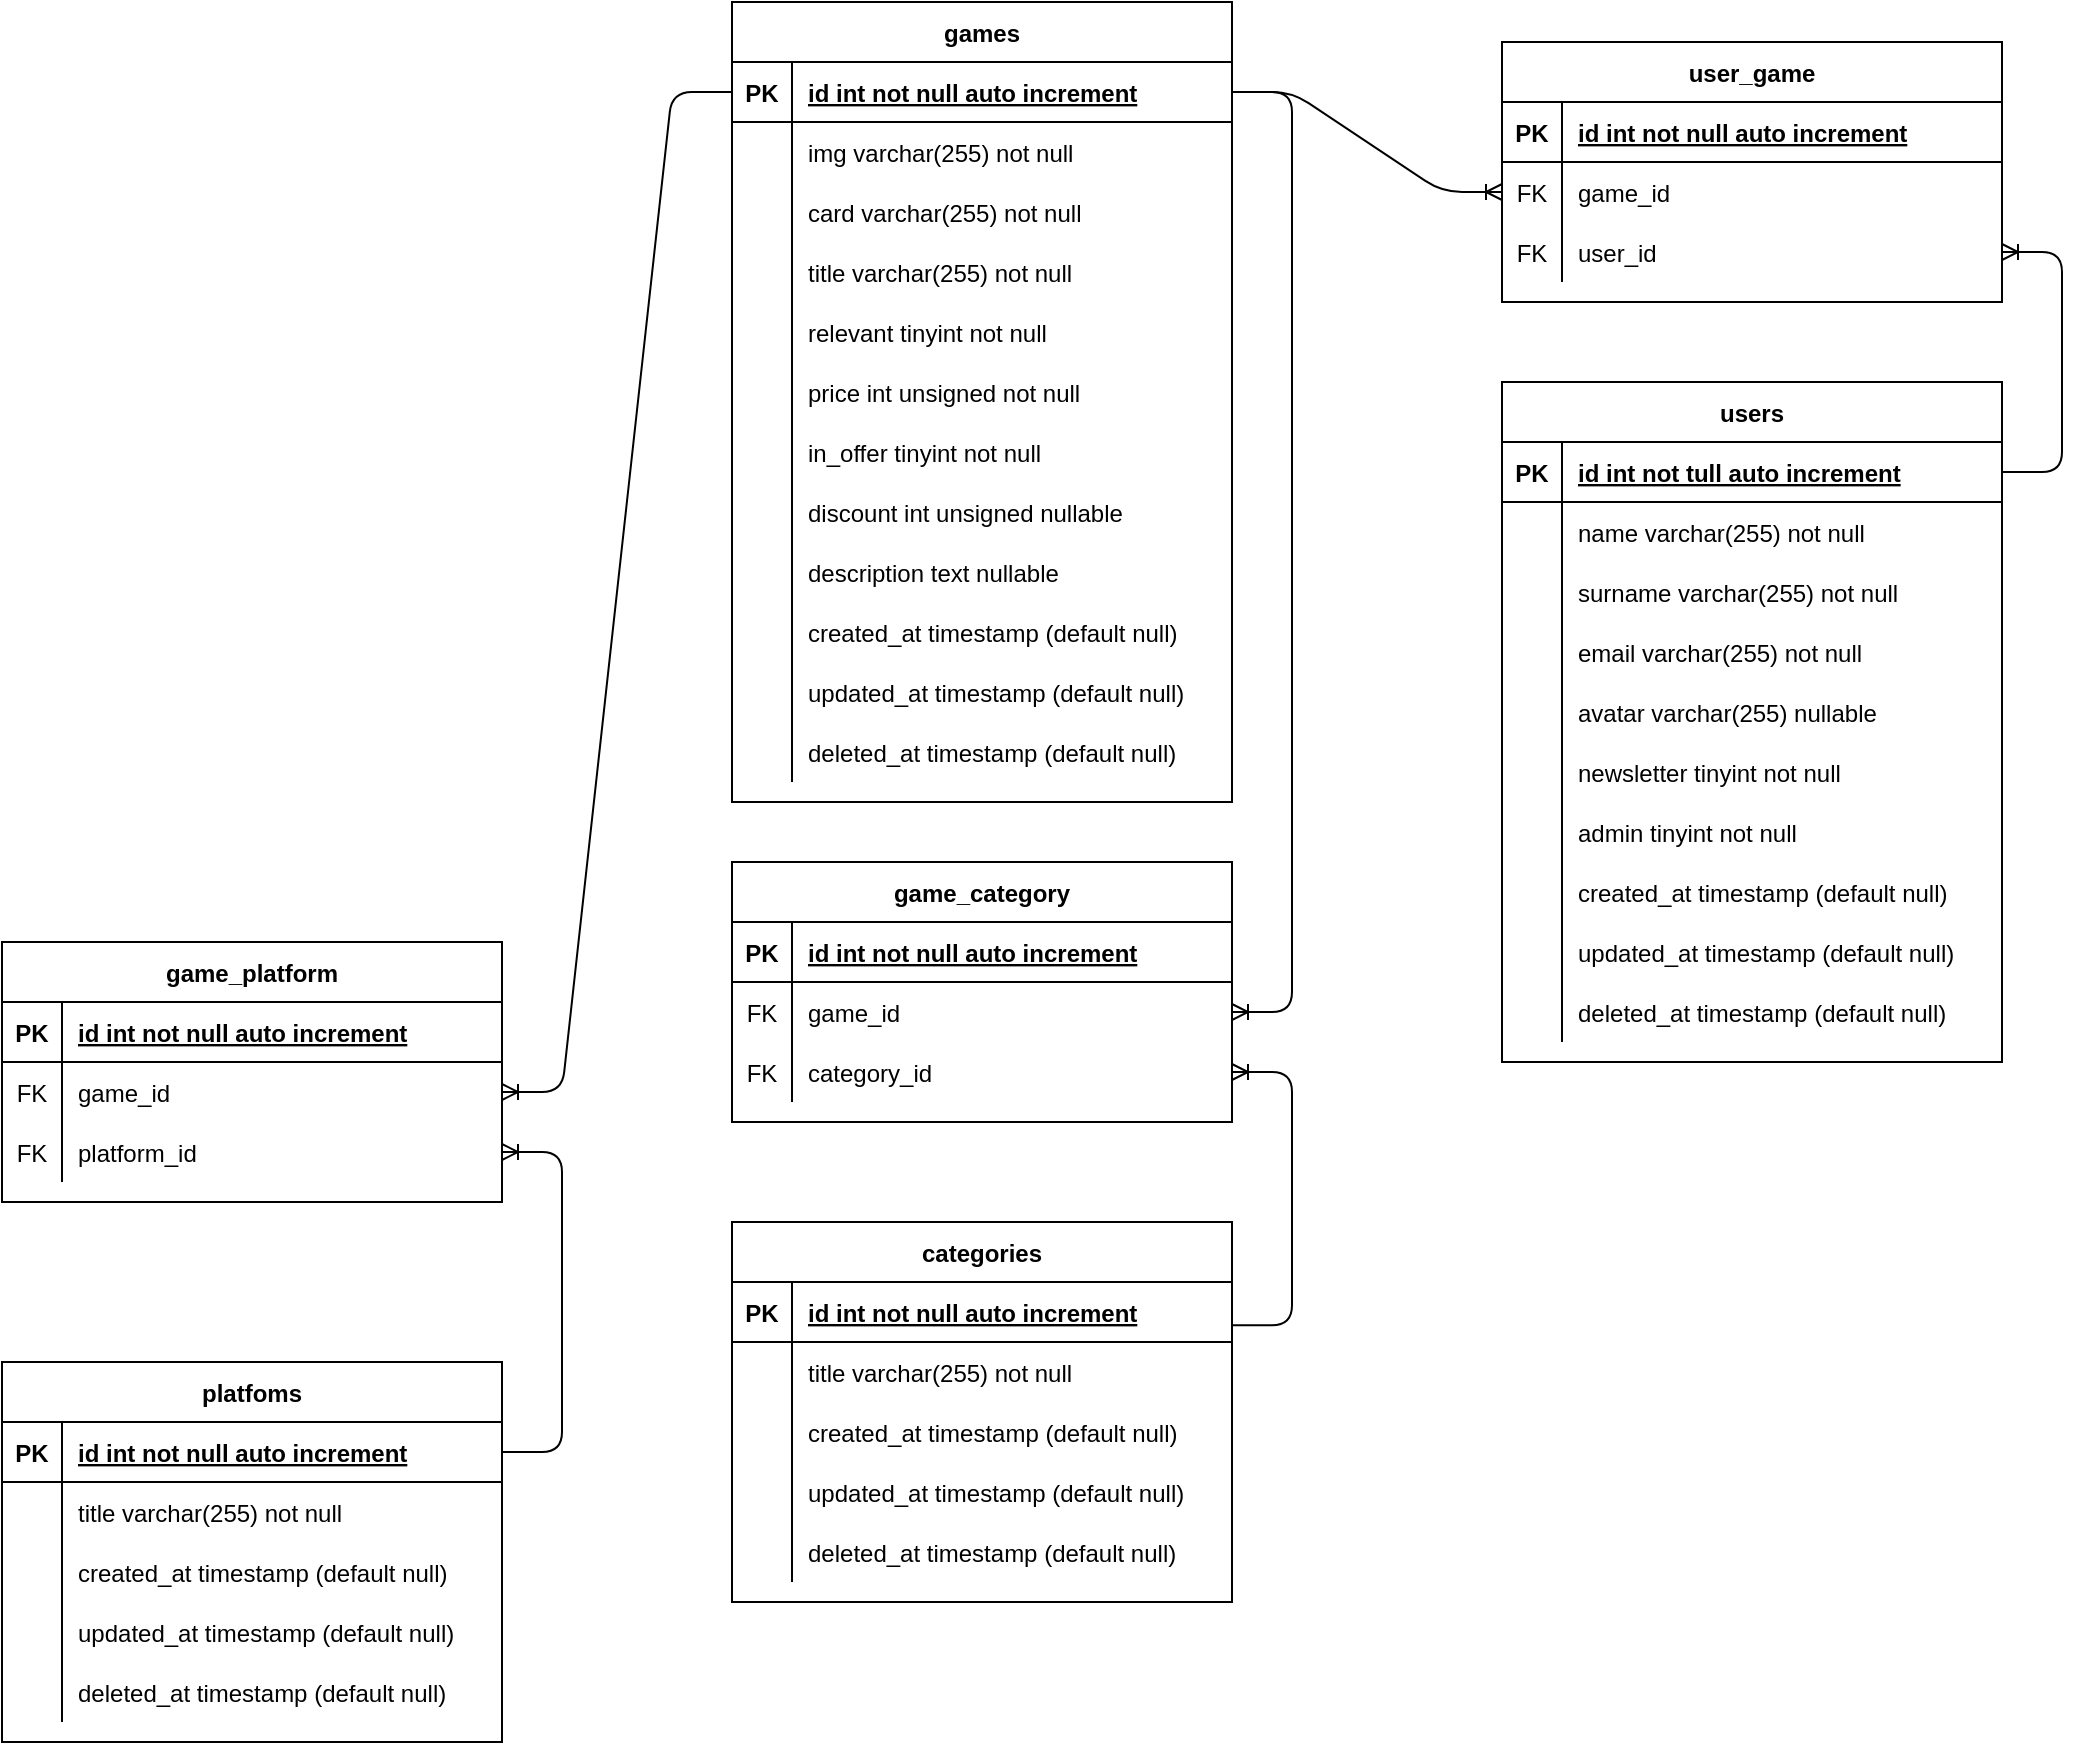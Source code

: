 <mxfile version="14.8.0" type="device"><diagram id="R2lEEEUBdFMjLlhIrx00" name="Page-1"><mxGraphModel dx="1505" dy="670" grid="1" gridSize="10" guides="1" tooltips="1" connect="1" arrows="1" fold="1" page="1" pageScale="1" pageWidth="850" pageHeight="1100" math="0" shadow="0" extFonts="Permanent Marker^https://fonts.googleapis.com/css?family=Permanent+Marker"><root><mxCell id="0"/><mxCell id="1" parent="0"/><mxCell id="C-vyLk0tnHw3VtMMgP7b-13" value="categories" style="shape=table;startSize=30;container=1;collapsible=1;childLayout=tableLayout;fixedRows=1;rowLines=0;fontStyle=1;align=center;resizeLast=1;" parent="1" vertex="1"><mxGeometry x="425" y="630" width="250" height="190" as="geometry"/></mxCell><mxCell id="C-vyLk0tnHw3VtMMgP7b-14" value="" style="shape=partialRectangle;collapsible=0;dropTarget=0;pointerEvents=0;fillColor=none;points=[[0,0.5],[1,0.5]];portConstraint=eastwest;top=0;left=0;right=0;bottom=1;" parent="C-vyLk0tnHw3VtMMgP7b-13" vertex="1"><mxGeometry y="30" width="250" height="30" as="geometry"/></mxCell><mxCell id="C-vyLk0tnHw3VtMMgP7b-15" value="PK" style="shape=partialRectangle;overflow=hidden;connectable=0;fillColor=none;top=0;left=0;bottom=0;right=0;fontStyle=1;" parent="C-vyLk0tnHw3VtMMgP7b-14" vertex="1"><mxGeometry width="30" height="30" as="geometry"/></mxCell><mxCell id="C-vyLk0tnHw3VtMMgP7b-16" value="id int not null auto increment" style="shape=partialRectangle;overflow=hidden;connectable=0;fillColor=none;top=0;left=0;bottom=0;right=0;align=left;spacingLeft=6;fontStyle=5;" parent="C-vyLk0tnHw3VtMMgP7b-14" vertex="1"><mxGeometry x="30" width="220" height="30" as="geometry"/></mxCell><mxCell id="C-vyLk0tnHw3VtMMgP7b-17" value="" style="shape=partialRectangle;collapsible=0;dropTarget=0;pointerEvents=0;fillColor=none;points=[[0,0.5],[1,0.5]];portConstraint=eastwest;top=0;left=0;right=0;bottom=0;" parent="C-vyLk0tnHw3VtMMgP7b-13" vertex="1"><mxGeometry y="60" width="250" height="30" as="geometry"/></mxCell><mxCell id="C-vyLk0tnHw3VtMMgP7b-18" value="" style="shape=partialRectangle;overflow=hidden;connectable=0;fillColor=none;top=0;left=0;bottom=0;right=0;" parent="C-vyLk0tnHw3VtMMgP7b-17" vertex="1"><mxGeometry width="30" height="30" as="geometry"/></mxCell><mxCell id="C-vyLk0tnHw3VtMMgP7b-19" value="title varchar(255) not null" style="shape=partialRectangle;overflow=hidden;connectable=0;fillColor=none;top=0;left=0;bottom=0;right=0;align=left;spacingLeft=6;" parent="C-vyLk0tnHw3VtMMgP7b-17" vertex="1"><mxGeometry x="30" width="220" height="30" as="geometry"/></mxCell><mxCell id="DOrkdkIdD7_rXKgFwpQY-126" value="" style="shape=partialRectangle;collapsible=0;dropTarget=0;pointerEvents=0;fillColor=none;points=[[0,0.5],[1,0.5]];portConstraint=eastwest;top=0;left=0;right=0;bottom=0;" vertex="1" parent="C-vyLk0tnHw3VtMMgP7b-13"><mxGeometry y="90" width="250" height="30" as="geometry"/></mxCell><mxCell id="DOrkdkIdD7_rXKgFwpQY-127" value="" style="shape=partialRectangle;overflow=hidden;connectable=0;fillColor=none;top=0;left=0;bottom=0;right=0;" vertex="1" parent="DOrkdkIdD7_rXKgFwpQY-126"><mxGeometry width="30" height="30" as="geometry"/></mxCell><mxCell id="DOrkdkIdD7_rXKgFwpQY-128" value="" style="shape=partialRectangle;overflow=hidden;connectable=0;fillColor=none;top=0;left=0;bottom=0;right=0;align=left;spacingLeft=6;" vertex="1" parent="DOrkdkIdD7_rXKgFwpQY-126"><mxGeometry x="30" width="220" height="30" as="geometry"/></mxCell><mxCell id="DOrkdkIdD7_rXKgFwpQY-129" value="" style="shape=partialRectangle;collapsible=0;dropTarget=0;pointerEvents=0;fillColor=none;points=[[0,0.5],[1,0.5]];portConstraint=eastwest;top=0;left=0;right=0;bottom=0;" vertex="1" parent="C-vyLk0tnHw3VtMMgP7b-13"><mxGeometry y="120" width="250" height="30" as="geometry"/></mxCell><mxCell id="DOrkdkIdD7_rXKgFwpQY-130" value="" style="shape=partialRectangle;overflow=hidden;connectable=0;fillColor=none;top=0;left=0;bottom=0;right=0;" vertex="1" parent="DOrkdkIdD7_rXKgFwpQY-129"><mxGeometry width="30" height="30" as="geometry"/></mxCell><mxCell id="DOrkdkIdD7_rXKgFwpQY-131" value="" style="shape=partialRectangle;overflow=hidden;connectable=0;fillColor=none;top=0;left=0;bottom=0;right=0;align=left;spacingLeft=6;" vertex="1" parent="DOrkdkIdD7_rXKgFwpQY-129"><mxGeometry x="30" width="220" height="30" as="geometry"/></mxCell><mxCell id="DOrkdkIdD7_rXKgFwpQY-132" value="" style="shape=partialRectangle;collapsible=0;dropTarget=0;pointerEvents=0;fillColor=none;points=[[0,0.5],[1,0.5]];portConstraint=eastwest;top=0;left=0;right=0;bottom=0;" vertex="1" parent="C-vyLk0tnHw3VtMMgP7b-13"><mxGeometry y="150" width="250" height="30" as="geometry"/></mxCell><mxCell id="DOrkdkIdD7_rXKgFwpQY-133" value="" style="shape=partialRectangle;overflow=hidden;connectable=0;fillColor=none;top=0;left=0;bottom=0;right=0;" vertex="1" parent="DOrkdkIdD7_rXKgFwpQY-132"><mxGeometry width="30" height="30" as="geometry"/></mxCell><mxCell id="DOrkdkIdD7_rXKgFwpQY-134" value="" style="shape=partialRectangle;overflow=hidden;connectable=0;fillColor=none;top=0;left=0;bottom=0;right=0;align=left;spacingLeft=6;" vertex="1" parent="DOrkdkIdD7_rXKgFwpQY-132"><mxGeometry x="30" width="220" height="30" as="geometry"/></mxCell><mxCell id="C-vyLk0tnHw3VtMMgP7b-23" value="users" style="shape=table;startSize=30;container=1;collapsible=1;childLayout=tableLayout;fixedRows=1;rowLines=0;fontStyle=1;align=center;resizeLast=1;" parent="1" vertex="1"><mxGeometry x="810" y="210" width="250" height="340" as="geometry"/></mxCell><mxCell id="C-vyLk0tnHw3VtMMgP7b-24" value="" style="shape=partialRectangle;collapsible=0;dropTarget=0;pointerEvents=0;fillColor=none;points=[[0,0.5],[1,0.5]];portConstraint=eastwest;top=0;left=0;right=0;bottom=1;" parent="C-vyLk0tnHw3VtMMgP7b-23" vertex="1"><mxGeometry y="30" width="250" height="30" as="geometry"/></mxCell><mxCell id="C-vyLk0tnHw3VtMMgP7b-25" value="PK" style="shape=partialRectangle;overflow=hidden;connectable=0;fillColor=none;top=0;left=0;bottom=0;right=0;fontStyle=1;" parent="C-vyLk0tnHw3VtMMgP7b-24" vertex="1"><mxGeometry width="30" height="30" as="geometry"/></mxCell><mxCell id="C-vyLk0tnHw3VtMMgP7b-26" value="id int not tull auto increment" style="shape=partialRectangle;overflow=hidden;connectable=0;fillColor=none;top=0;left=0;bottom=0;right=0;align=left;spacingLeft=6;fontStyle=5;" parent="C-vyLk0tnHw3VtMMgP7b-24" vertex="1"><mxGeometry x="30" width="220" height="30" as="geometry"/></mxCell><mxCell id="C-vyLk0tnHw3VtMMgP7b-27" value="" style="shape=partialRectangle;collapsible=0;dropTarget=0;pointerEvents=0;fillColor=none;points=[[0,0.5],[1,0.5]];portConstraint=eastwest;top=0;left=0;right=0;bottom=0;" parent="C-vyLk0tnHw3VtMMgP7b-23" vertex="1"><mxGeometry y="60" width="250" height="30" as="geometry"/></mxCell><mxCell id="C-vyLk0tnHw3VtMMgP7b-28" value="" style="shape=partialRectangle;overflow=hidden;connectable=0;fillColor=none;top=0;left=0;bottom=0;right=0;" parent="C-vyLk0tnHw3VtMMgP7b-27" vertex="1"><mxGeometry width="30" height="30" as="geometry"/></mxCell><mxCell id="C-vyLk0tnHw3VtMMgP7b-29" value="name varchar(255) not null" style="shape=partialRectangle;overflow=hidden;connectable=0;fillColor=none;top=0;left=0;bottom=0;right=0;align=left;spacingLeft=6;" parent="C-vyLk0tnHw3VtMMgP7b-27" vertex="1"><mxGeometry x="30" width="220" height="30" as="geometry"/></mxCell><mxCell id="DOrkdkIdD7_rXKgFwpQY-8" value="" style="shape=partialRectangle;collapsible=0;dropTarget=0;pointerEvents=0;fillColor=none;points=[[0,0.5],[1,0.5]];portConstraint=eastwest;top=0;left=0;right=0;bottom=0;" vertex="1" parent="C-vyLk0tnHw3VtMMgP7b-23"><mxGeometry y="90" width="250" height="30" as="geometry"/></mxCell><mxCell id="DOrkdkIdD7_rXKgFwpQY-9" value="" style="shape=partialRectangle;overflow=hidden;connectable=0;fillColor=none;top=0;left=0;bottom=0;right=0;" vertex="1" parent="DOrkdkIdD7_rXKgFwpQY-8"><mxGeometry width="30" height="30" as="geometry"/></mxCell><mxCell id="DOrkdkIdD7_rXKgFwpQY-10" value="surname varchar(255) not null" style="shape=partialRectangle;overflow=hidden;connectable=0;fillColor=none;top=0;left=0;bottom=0;right=0;align=left;spacingLeft=6;" vertex="1" parent="DOrkdkIdD7_rXKgFwpQY-8"><mxGeometry x="30" width="220" height="30" as="geometry"/></mxCell><mxCell id="DOrkdkIdD7_rXKgFwpQY-21" value="" style="shape=partialRectangle;collapsible=0;dropTarget=0;pointerEvents=0;fillColor=none;points=[[0,0.5],[1,0.5]];portConstraint=eastwest;top=0;left=0;right=0;bottom=0;" vertex="1" parent="C-vyLk0tnHw3VtMMgP7b-23"><mxGeometry y="120" width="250" height="30" as="geometry"/></mxCell><mxCell id="DOrkdkIdD7_rXKgFwpQY-22" value="" style="shape=partialRectangle;overflow=hidden;connectable=0;fillColor=none;top=0;left=0;bottom=0;right=0;" vertex="1" parent="DOrkdkIdD7_rXKgFwpQY-21"><mxGeometry width="30" height="30" as="geometry"/></mxCell><mxCell id="DOrkdkIdD7_rXKgFwpQY-23" value="email varchar(255) not null" style="shape=partialRectangle;overflow=hidden;connectable=0;fillColor=none;top=0;left=0;bottom=0;right=0;align=left;spacingLeft=6;" vertex="1" parent="DOrkdkIdD7_rXKgFwpQY-21"><mxGeometry x="30" width="220" height="30" as="geometry"/></mxCell><mxCell id="DOrkdkIdD7_rXKgFwpQY-24" value="" style="shape=partialRectangle;collapsible=0;dropTarget=0;pointerEvents=0;fillColor=none;points=[[0,0.5],[1,0.5]];portConstraint=eastwest;top=0;left=0;right=0;bottom=0;" vertex="1" parent="C-vyLk0tnHw3VtMMgP7b-23"><mxGeometry y="150" width="250" height="30" as="geometry"/></mxCell><mxCell id="DOrkdkIdD7_rXKgFwpQY-25" value="" style="shape=partialRectangle;overflow=hidden;connectable=0;fillColor=none;top=0;left=0;bottom=0;right=0;" vertex="1" parent="DOrkdkIdD7_rXKgFwpQY-24"><mxGeometry width="30" height="30" as="geometry"/></mxCell><mxCell id="DOrkdkIdD7_rXKgFwpQY-26" value="avatar varchar(255) nullable" style="shape=partialRectangle;overflow=hidden;connectable=0;fillColor=none;top=0;left=0;bottom=0;right=0;align=left;spacingLeft=6;" vertex="1" parent="DOrkdkIdD7_rXKgFwpQY-24"><mxGeometry x="30" width="220" height="30" as="geometry"/></mxCell><mxCell id="DOrkdkIdD7_rXKgFwpQY-43" value="" style="shape=partialRectangle;collapsible=0;dropTarget=0;pointerEvents=0;fillColor=none;points=[[0,0.5],[1,0.5]];portConstraint=eastwest;top=0;left=0;right=0;bottom=0;" vertex="1" parent="C-vyLk0tnHw3VtMMgP7b-23"><mxGeometry y="180" width="250" height="30" as="geometry"/></mxCell><mxCell id="DOrkdkIdD7_rXKgFwpQY-44" value="" style="shape=partialRectangle;overflow=hidden;connectable=0;fillColor=none;top=0;left=0;bottom=0;right=0;" vertex="1" parent="DOrkdkIdD7_rXKgFwpQY-43"><mxGeometry width="30" height="30" as="geometry"/></mxCell><mxCell id="DOrkdkIdD7_rXKgFwpQY-45" value="newsletter tinyint not null" style="shape=partialRectangle;overflow=hidden;connectable=0;fillColor=none;top=0;left=0;bottom=0;right=0;align=left;spacingLeft=6;" vertex="1" parent="DOrkdkIdD7_rXKgFwpQY-43"><mxGeometry x="30" width="220" height="30" as="geometry"/></mxCell><mxCell id="DOrkdkIdD7_rXKgFwpQY-46" value="" style="shape=partialRectangle;collapsible=0;dropTarget=0;pointerEvents=0;fillColor=none;points=[[0,0.5],[1,0.5]];portConstraint=eastwest;top=0;left=0;right=0;bottom=0;" vertex="1" parent="C-vyLk0tnHw3VtMMgP7b-23"><mxGeometry y="210" width="250" height="30" as="geometry"/></mxCell><mxCell id="DOrkdkIdD7_rXKgFwpQY-47" value="" style="shape=partialRectangle;overflow=hidden;connectable=0;fillColor=none;top=0;left=0;bottom=0;right=0;" vertex="1" parent="DOrkdkIdD7_rXKgFwpQY-46"><mxGeometry width="30" height="30" as="geometry"/></mxCell><mxCell id="DOrkdkIdD7_rXKgFwpQY-48" value="admin tinyint not null" style="shape=partialRectangle;overflow=hidden;connectable=0;fillColor=none;top=0;left=0;bottom=0;right=0;align=left;spacingLeft=6;" vertex="1" parent="DOrkdkIdD7_rXKgFwpQY-46"><mxGeometry x="30" width="220" height="30" as="geometry"/></mxCell><mxCell id="DOrkdkIdD7_rXKgFwpQY-96" value="" style="shape=partialRectangle;collapsible=0;dropTarget=0;pointerEvents=0;fillColor=none;points=[[0,0.5],[1,0.5]];portConstraint=eastwest;top=0;left=0;right=0;bottom=0;" vertex="1" parent="C-vyLk0tnHw3VtMMgP7b-23"><mxGeometry y="240" width="250" height="30" as="geometry"/></mxCell><mxCell id="DOrkdkIdD7_rXKgFwpQY-97" value="" style="shape=partialRectangle;overflow=hidden;connectable=0;fillColor=none;top=0;left=0;bottom=0;right=0;" vertex="1" parent="DOrkdkIdD7_rXKgFwpQY-96"><mxGeometry width="30" height="30" as="geometry"/></mxCell><mxCell id="DOrkdkIdD7_rXKgFwpQY-98" value="created_at timestamp (default null)" style="shape=partialRectangle;overflow=hidden;connectable=0;fillColor=none;top=0;left=0;bottom=0;right=0;align=left;spacingLeft=6;" vertex="1" parent="DOrkdkIdD7_rXKgFwpQY-96"><mxGeometry x="30" width="220" height="30" as="geometry"/></mxCell><mxCell id="DOrkdkIdD7_rXKgFwpQY-99" value="" style="shape=partialRectangle;collapsible=0;dropTarget=0;pointerEvents=0;fillColor=none;points=[[0,0.5],[1,0.5]];portConstraint=eastwest;top=0;left=0;right=0;bottom=0;" vertex="1" parent="C-vyLk0tnHw3VtMMgP7b-23"><mxGeometry y="270" width="250" height="30" as="geometry"/></mxCell><mxCell id="DOrkdkIdD7_rXKgFwpQY-100" value="" style="shape=partialRectangle;overflow=hidden;connectable=0;fillColor=none;top=0;left=0;bottom=0;right=0;" vertex="1" parent="DOrkdkIdD7_rXKgFwpQY-99"><mxGeometry width="30" height="30" as="geometry"/></mxCell><mxCell id="DOrkdkIdD7_rXKgFwpQY-101" value="updated_at timestamp (default null)" style="shape=partialRectangle;overflow=hidden;connectable=0;fillColor=none;top=0;left=0;bottom=0;right=0;align=left;spacingLeft=6;" vertex="1" parent="DOrkdkIdD7_rXKgFwpQY-99"><mxGeometry x="30" width="220" height="30" as="geometry"/></mxCell><mxCell id="DOrkdkIdD7_rXKgFwpQY-102" value="" style="shape=partialRectangle;collapsible=0;dropTarget=0;pointerEvents=0;fillColor=none;points=[[0,0.5],[1,0.5]];portConstraint=eastwest;top=0;left=0;right=0;bottom=0;" vertex="1" parent="C-vyLk0tnHw3VtMMgP7b-23"><mxGeometry y="300" width="250" height="30" as="geometry"/></mxCell><mxCell id="DOrkdkIdD7_rXKgFwpQY-103" value="" style="shape=partialRectangle;overflow=hidden;connectable=0;fillColor=none;top=0;left=0;bottom=0;right=0;" vertex="1" parent="DOrkdkIdD7_rXKgFwpQY-102"><mxGeometry width="30" height="30" as="geometry"/></mxCell><mxCell id="DOrkdkIdD7_rXKgFwpQY-104" value="deleted_at timestamp (default null)" style="shape=partialRectangle;overflow=hidden;connectable=0;fillColor=none;top=0;left=0;bottom=0;right=0;align=left;spacingLeft=6;" vertex="1" parent="DOrkdkIdD7_rXKgFwpQY-102"><mxGeometry x="30" width="220" height="30" as="geometry"/></mxCell><mxCell id="DOrkdkIdD7_rXKgFwpQY-1" value="games" style="shape=table;startSize=30;container=1;collapsible=1;childLayout=tableLayout;fixedRows=1;rowLines=0;fontStyle=1;align=center;resizeLast=1;" vertex="1" parent="1"><mxGeometry x="425" y="20" width="250" height="400" as="geometry"/></mxCell><mxCell id="DOrkdkIdD7_rXKgFwpQY-2" value="" style="shape=partialRectangle;collapsible=0;dropTarget=0;pointerEvents=0;fillColor=none;points=[[0,0.5],[1,0.5]];portConstraint=eastwest;top=0;left=0;right=0;bottom=1;" vertex="1" parent="DOrkdkIdD7_rXKgFwpQY-1"><mxGeometry y="30" width="250" height="30" as="geometry"/></mxCell><mxCell id="DOrkdkIdD7_rXKgFwpQY-3" value="PK" style="shape=partialRectangle;overflow=hidden;connectable=0;fillColor=none;top=0;left=0;bottom=0;right=0;fontStyle=1;" vertex="1" parent="DOrkdkIdD7_rXKgFwpQY-2"><mxGeometry width="30" height="30" as="geometry"/></mxCell><mxCell id="DOrkdkIdD7_rXKgFwpQY-4" value="id int not null auto increment" style="shape=partialRectangle;overflow=hidden;connectable=0;fillColor=none;top=0;left=0;bottom=0;right=0;align=left;spacingLeft=6;fontStyle=5;" vertex="1" parent="DOrkdkIdD7_rXKgFwpQY-2"><mxGeometry x="30" width="220" height="30" as="geometry"/></mxCell><mxCell id="DOrkdkIdD7_rXKgFwpQY-5" value="" style="shape=partialRectangle;collapsible=0;dropTarget=0;pointerEvents=0;fillColor=none;points=[[0,0.5],[1,0.5]];portConstraint=eastwest;top=0;left=0;right=0;bottom=0;" vertex="1" parent="DOrkdkIdD7_rXKgFwpQY-1"><mxGeometry y="60" width="250" height="30" as="geometry"/></mxCell><mxCell id="DOrkdkIdD7_rXKgFwpQY-6" value="" style="shape=partialRectangle;overflow=hidden;connectable=0;fillColor=none;top=0;left=0;bottom=0;right=0;" vertex="1" parent="DOrkdkIdD7_rXKgFwpQY-5"><mxGeometry width="30" height="30" as="geometry"/></mxCell><mxCell id="DOrkdkIdD7_rXKgFwpQY-7" value="img varchar(255) not null" style="shape=partialRectangle;overflow=hidden;connectable=0;fillColor=none;top=0;left=0;bottom=0;right=0;align=left;spacingLeft=6;" vertex="1" parent="DOrkdkIdD7_rXKgFwpQY-5"><mxGeometry x="30" width="220" height="30" as="geometry"/></mxCell><mxCell id="DOrkdkIdD7_rXKgFwpQY-49" value="" style="shape=partialRectangle;collapsible=0;dropTarget=0;pointerEvents=0;fillColor=none;points=[[0,0.5],[1,0.5]];portConstraint=eastwest;top=0;left=0;right=0;bottom=0;" vertex="1" parent="DOrkdkIdD7_rXKgFwpQY-1"><mxGeometry y="90" width="250" height="30" as="geometry"/></mxCell><mxCell id="DOrkdkIdD7_rXKgFwpQY-50" value="" style="shape=partialRectangle;overflow=hidden;connectable=0;fillColor=none;top=0;left=0;bottom=0;right=0;" vertex="1" parent="DOrkdkIdD7_rXKgFwpQY-49"><mxGeometry width="30" height="30" as="geometry"/></mxCell><mxCell id="DOrkdkIdD7_rXKgFwpQY-51" value="card varchar(255) not null" style="shape=partialRectangle;overflow=hidden;connectable=0;fillColor=none;top=0;left=0;bottom=0;right=0;align=left;spacingLeft=6;" vertex="1" parent="DOrkdkIdD7_rXKgFwpQY-49"><mxGeometry x="30" width="220" height="30" as="geometry"/></mxCell><mxCell id="DOrkdkIdD7_rXKgFwpQY-52" value="" style="shape=partialRectangle;collapsible=0;dropTarget=0;pointerEvents=0;fillColor=none;points=[[0,0.5],[1,0.5]];portConstraint=eastwest;top=0;left=0;right=0;bottom=0;" vertex="1" parent="DOrkdkIdD7_rXKgFwpQY-1"><mxGeometry y="120" width="250" height="30" as="geometry"/></mxCell><mxCell id="DOrkdkIdD7_rXKgFwpQY-53" value="" style="shape=partialRectangle;overflow=hidden;connectable=0;fillColor=none;top=0;left=0;bottom=0;right=0;" vertex="1" parent="DOrkdkIdD7_rXKgFwpQY-52"><mxGeometry width="30" height="30" as="geometry"/></mxCell><mxCell id="DOrkdkIdD7_rXKgFwpQY-54" value="title varchar(255) not null" style="shape=partialRectangle;overflow=hidden;connectable=0;fillColor=none;top=0;left=0;bottom=0;right=0;align=left;spacingLeft=6;" vertex="1" parent="DOrkdkIdD7_rXKgFwpQY-52"><mxGeometry x="30" width="220" height="30" as="geometry"/></mxCell><mxCell id="DOrkdkIdD7_rXKgFwpQY-55" value="" style="shape=partialRectangle;collapsible=0;dropTarget=0;pointerEvents=0;fillColor=none;points=[[0,0.5],[1,0.5]];portConstraint=eastwest;top=0;left=0;right=0;bottom=0;" vertex="1" parent="DOrkdkIdD7_rXKgFwpQY-1"><mxGeometry y="150" width="250" height="30" as="geometry"/></mxCell><mxCell id="DOrkdkIdD7_rXKgFwpQY-56" value="" style="shape=partialRectangle;overflow=hidden;connectable=0;fillColor=none;top=0;left=0;bottom=0;right=0;" vertex="1" parent="DOrkdkIdD7_rXKgFwpQY-55"><mxGeometry width="30" height="30" as="geometry"/></mxCell><mxCell id="DOrkdkIdD7_rXKgFwpQY-57" value="relevant tinyint not null" style="shape=partialRectangle;overflow=hidden;connectable=0;fillColor=none;top=0;left=0;bottom=0;right=0;align=left;spacingLeft=6;" vertex="1" parent="DOrkdkIdD7_rXKgFwpQY-55"><mxGeometry x="30" width="220" height="30" as="geometry"/></mxCell><mxCell id="DOrkdkIdD7_rXKgFwpQY-70" value="" style="shape=partialRectangle;collapsible=0;dropTarget=0;pointerEvents=0;fillColor=none;points=[[0,0.5],[1,0.5]];portConstraint=eastwest;top=0;left=0;right=0;bottom=0;" vertex="1" parent="DOrkdkIdD7_rXKgFwpQY-1"><mxGeometry y="180" width="250" height="30" as="geometry"/></mxCell><mxCell id="DOrkdkIdD7_rXKgFwpQY-71" value="" style="shape=partialRectangle;overflow=hidden;connectable=0;fillColor=none;top=0;left=0;bottom=0;right=0;" vertex="1" parent="DOrkdkIdD7_rXKgFwpQY-70"><mxGeometry width="30" height="30" as="geometry"/></mxCell><mxCell id="DOrkdkIdD7_rXKgFwpQY-72" value="price int unsigned not null" style="shape=partialRectangle;overflow=hidden;connectable=0;fillColor=none;top=0;left=0;bottom=0;right=0;align=left;spacingLeft=6;" vertex="1" parent="DOrkdkIdD7_rXKgFwpQY-70"><mxGeometry x="30" width="220" height="30" as="geometry"/></mxCell><mxCell id="DOrkdkIdD7_rXKgFwpQY-73" value="" style="shape=partialRectangle;collapsible=0;dropTarget=0;pointerEvents=0;fillColor=none;points=[[0,0.5],[1,0.5]];portConstraint=eastwest;top=0;left=0;right=0;bottom=0;" vertex="1" parent="DOrkdkIdD7_rXKgFwpQY-1"><mxGeometry y="210" width="250" height="30" as="geometry"/></mxCell><mxCell id="DOrkdkIdD7_rXKgFwpQY-74" value="" style="shape=partialRectangle;overflow=hidden;connectable=0;fillColor=none;top=0;left=0;bottom=0;right=0;" vertex="1" parent="DOrkdkIdD7_rXKgFwpQY-73"><mxGeometry width="30" height="30" as="geometry"/></mxCell><mxCell id="DOrkdkIdD7_rXKgFwpQY-75" value="in_offer tinyint not null" style="shape=partialRectangle;overflow=hidden;connectable=0;fillColor=none;top=0;left=0;bottom=0;right=0;align=left;spacingLeft=6;" vertex="1" parent="DOrkdkIdD7_rXKgFwpQY-73"><mxGeometry x="30" width="220" height="30" as="geometry"/></mxCell><mxCell id="DOrkdkIdD7_rXKgFwpQY-76" value="" style="shape=partialRectangle;collapsible=0;dropTarget=0;pointerEvents=0;fillColor=none;points=[[0,0.5],[1,0.5]];portConstraint=eastwest;top=0;left=0;right=0;bottom=0;" vertex="1" parent="DOrkdkIdD7_rXKgFwpQY-1"><mxGeometry y="240" width="250" height="30" as="geometry"/></mxCell><mxCell id="DOrkdkIdD7_rXKgFwpQY-77" value="" style="shape=partialRectangle;overflow=hidden;connectable=0;fillColor=none;top=0;left=0;bottom=0;right=0;" vertex="1" parent="DOrkdkIdD7_rXKgFwpQY-76"><mxGeometry width="30" height="30" as="geometry"/></mxCell><mxCell id="DOrkdkIdD7_rXKgFwpQY-78" value="discount int unsigned nullable" style="shape=partialRectangle;overflow=hidden;connectable=0;fillColor=none;top=0;left=0;bottom=0;right=0;align=left;spacingLeft=6;" vertex="1" parent="DOrkdkIdD7_rXKgFwpQY-76"><mxGeometry x="30" width="220" height="30" as="geometry"/></mxCell><mxCell id="DOrkdkIdD7_rXKgFwpQY-79" value="" style="shape=partialRectangle;collapsible=0;dropTarget=0;pointerEvents=0;fillColor=none;points=[[0,0.5],[1,0.5]];portConstraint=eastwest;top=0;left=0;right=0;bottom=0;" vertex="1" parent="DOrkdkIdD7_rXKgFwpQY-1"><mxGeometry y="270" width="250" height="30" as="geometry"/></mxCell><mxCell id="DOrkdkIdD7_rXKgFwpQY-80" value="" style="shape=partialRectangle;overflow=hidden;connectable=0;fillColor=none;top=0;left=0;bottom=0;right=0;" vertex="1" parent="DOrkdkIdD7_rXKgFwpQY-79"><mxGeometry width="30" height="30" as="geometry"/></mxCell><mxCell id="DOrkdkIdD7_rXKgFwpQY-81" value="description text nullable" style="shape=partialRectangle;overflow=hidden;connectable=0;fillColor=none;top=0;left=0;bottom=0;right=0;align=left;spacingLeft=6;" vertex="1" parent="DOrkdkIdD7_rXKgFwpQY-79"><mxGeometry x="30" width="220" height="30" as="geometry"/></mxCell><mxCell id="DOrkdkIdD7_rXKgFwpQY-108" value="" style="shape=partialRectangle;collapsible=0;dropTarget=0;pointerEvents=0;fillColor=none;points=[[0,0.5],[1,0.5]];portConstraint=eastwest;top=0;left=0;right=0;bottom=0;" vertex="1" parent="DOrkdkIdD7_rXKgFwpQY-1"><mxGeometry y="300" width="250" height="30" as="geometry"/></mxCell><mxCell id="DOrkdkIdD7_rXKgFwpQY-109" value="" style="shape=partialRectangle;overflow=hidden;connectable=0;fillColor=none;top=0;left=0;bottom=0;right=0;" vertex="1" parent="DOrkdkIdD7_rXKgFwpQY-108"><mxGeometry width="30" height="30" as="geometry"/></mxCell><mxCell id="DOrkdkIdD7_rXKgFwpQY-110" value="" style="shape=partialRectangle;overflow=hidden;connectable=0;fillColor=none;top=0;left=0;bottom=0;right=0;align=left;spacingLeft=6;" vertex="1" parent="DOrkdkIdD7_rXKgFwpQY-108"><mxGeometry x="30" width="220" height="30" as="geometry"/></mxCell><mxCell id="DOrkdkIdD7_rXKgFwpQY-111" value="" style="shape=partialRectangle;collapsible=0;dropTarget=0;pointerEvents=0;fillColor=none;points=[[0,0.5],[1,0.5]];portConstraint=eastwest;top=0;left=0;right=0;bottom=0;" vertex="1" parent="DOrkdkIdD7_rXKgFwpQY-1"><mxGeometry y="330" width="250" height="30" as="geometry"/></mxCell><mxCell id="DOrkdkIdD7_rXKgFwpQY-112" value="" style="shape=partialRectangle;overflow=hidden;connectable=0;fillColor=none;top=0;left=0;bottom=0;right=0;" vertex="1" parent="DOrkdkIdD7_rXKgFwpQY-111"><mxGeometry width="30" height="30" as="geometry"/></mxCell><mxCell id="DOrkdkIdD7_rXKgFwpQY-113" value="" style="shape=partialRectangle;overflow=hidden;connectable=0;fillColor=none;top=0;left=0;bottom=0;right=0;align=left;spacingLeft=6;" vertex="1" parent="DOrkdkIdD7_rXKgFwpQY-111"><mxGeometry x="30" width="220" height="30" as="geometry"/></mxCell><mxCell id="DOrkdkIdD7_rXKgFwpQY-120" value="" style="shape=partialRectangle;collapsible=0;dropTarget=0;pointerEvents=0;fillColor=none;points=[[0,0.5],[1,0.5]];portConstraint=eastwest;top=0;left=0;right=0;bottom=0;" vertex="1" parent="DOrkdkIdD7_rXKgFwpQY-1"><mxGeometry y="360" width="250" height="30" as="geometry"/></mxCell><mxCell id="DOrkdkIdD7_rXKgFwpQY-121" value="" style="shape=partialRectangle;overflow=hidden;connectable=0;fillColor=none;top=0;left=0;bottom=0;right=0;" vertex="1" parent="DOrkdkIdD7_rXKgFwpQY-120"><mxGeometry width="30" height="30" as="geometry"/></mxCell><mxCell id="DOrkdkIdD7_rXKgFwpQY-122" value="deleted_at timestamp (default null)" style="shape=partialRectangle;overflow=hidden;connectable=0;fillColor=none;top=0;left=0;bottom=0;right=0;align=left;spacingLeft=6;" vertex="1" parent="DOrkdkIdD7_rXKgFwpQY-120"><mxGeometry x="30" width="220" height="30" as="geometry"/></mxCell><mxCell id="DOrkdkIdD7_rXKgFwpQY-58" value="game_category" style="shape=table;startSize=30;container=1;collapsible=1;childLayout=tableLayout;fixedRows=1;rowLines=0;fontStyle=1;align=center;resizeLast=1;" vertex="1" parent="1"><mxGeometry x="425" y="450" width="250" height="130" as="geometry"/></mxCell><mxCell id="DOrkdkIdD7_rXKgFwpQY-59" value="" style="shape=partialRectangle;collapsible=0;dropTarget=0;pointerEvents=0;fillColor=none;points=[[0,0.5],[1,0.5]];portConstraint=eastwest;top=0;left=0;right=0;bottom=1;" vertex="1" parent="DOrkdkIdD7_rXKgFwpQY-58"><mxGeometry y="30" width="250" height="30" as="geometry"/></mxCell><mxCell id="DOrkdkIdD7_rXKgFwpQY-60" value="PK" style="shape=partialRectangle;overflow=hidden;connectable=0;fillColor=none;top=0;left=0;bottom=0;right=0;fontStyle=1;" vertex="1" parent="DOrkdkIdD7_rXKgFwpQY-59"><mxGeometry width="30" height="30" as="geometry"/></mxCell><mxCell id="DOrkdkIdD7_rXKgFwpQY-61" value="id int not null auto increment" style="shape=partialRectangle;overflow=hidden;connectable=0;fillColor=none;top=0;left=0;bottom=0;right=0;align=left;spacingLeft=6;fontStyle=5;" vertex="1" parent="DOrkdkIdD7_rXKgFwpQY-59"><mxGeometry x="30" width="220" height="30" as="geometry"/></mxCell><mxCell id="DOrkdkIdD7_rXKgFwpQY-62" value="" style="shape=partialRectangle;collapsible=0;dropTarget=0;pointerEvents=0;fillColor=none;points=[[0,0.5],[1,0.5]];portConstraint=eastwest;top=0;left=0;right=0;bottom=0;" vertex="1" parent="DOrkdkIdD7_rXKgFwpQY-58"><mxGeometry y="60" width="250" height="30" as="geometry"/></mxCell><mxCell id="DOrkdkIdD7_rXKgFwpQY-63" value="FK" style="shape=partialRectangle;overflow=hidden;connectable=0;fillColor=none;top=0;left=0;bottom=0;right=0;" vertex="1" parent="DOrkdkIdD7_rXKgFwpQY-62"><mxGeometry width="30" height="30" as="geometry"/></mxCell><mxCell id="DOrkdkIdD7_rXKgFwpQY-64" value="game_id" style="shape=partialRectangle;overflow=hidden;connectable=0;fillColor=none;top=0;left=0;bottom=0;right=0;align=left;spacingLeft=6;" vertex="1" parent="DOrkdkIdD7_rXKgFwpQY-62"><mxGeometry x="30" width="220" height="30" as="geometry"/></mxCell><mxCell id="DOrkdkIdD7_rXKgFwpQY-65" value="" style="shape=partialRectangle;collapsible=0;dropTarget=0;pointerEvents=0;fillColor=none;points=[[0,0.5],[1,0.5]];portConstraint=eastwest;top=0;left=0;right=0;bottom=0;" vertex="1" parent="DOrkdkIdD7_rXKgFwpQY-58"><mxGeometry y="90" width="250" height="30" as="geometry"/></mxCell><mxCell id="DOrkdkIdD7_rXKgFwpQY-66" value="FK" style="shape=partialRectangle;overflow=hidden;connectable=0;fillColor=none;top=0;left=0;bottom=0;right=0;" vertex="1" parent="DOrkdkIdD7_rXKgFwpQY-65"><mxGeometry width="30" height="30" as="geometry"/></mxCell><mxCell id="DOrkdkIdD7_rXKgFwpQY-67" value="category_id" style="shape=partialRectangle;overflow=hidden;connectable=0;fillColor=none;top=0;left=0;bottom=0;right=0;align=left;spacingLeft=6;" vertex="1" parent="DOrkdkIdD7_rXKgFwpQY-65"><mxGeometry x="30" width="220" height="30" as="geometry"/></mxCell><mxCell id="DOrkdkIdD7_rXKgFwpQY-68" value="" style="edgeStyle=entityRelationEdgeStyle;fontSize=12;html=1;endArrow=ERoneToMany;exitX=1;exitY=0.5;exitDx=0;exitDy=0;entryX=1;entryY=0.5;entryDx=0;entryDy=0;" edge="1" parent="1" source="DOrkdkIdD7_rXKgFwpQY-2" target="DOrkdkIdD7_rXKgFwpQY-62"><mxGeometry width="100" height="100" relative="1" as="geometry"><mxPoint x="320" y="455" as="sourcePoint"/><mxPoint x="420" y="355" as="targetPoint"/></mxGeometry></mxCell><mxCell id="DOrkdkIdD7_rXKgFwpQY-69" value="" style="edgeStyle=entityRelationEdgeStyle;fontSize=12;html=1;endArrow=ERoneToMany;exitX=0.999;exitY=0.722;exitDx=0;exitDy=0;exitPerimeter=0;" edge="1" parent="1" source="C-vyLk0tnHw3VtMMgP7b-14" target="DOrkdkIdD7_rXKgFwpQY-65"><mxGeometry width="100" height="100" relative="1" as="geometry"><mxPoint x="750.0" y="280" as="sourcePoint"/><mxPoint x="750.0" y="560" as="targetPoint"/></mxGeometry></mxCell><mxCell id="DOrkdkIdD7_rXKgFwpQY-123" value="created_at timestamp (default null)" style="shape=partialRectangle;overflow=hidden;connectable=0;fillColor=none;top=0;left=0;bottom=0;right=0;align=left;spacingLeft=6;" vertex="1" parent="1"><mxGeometry x="455" y="320" width="220" height="30" as="geometry"/></mxCell><mxCell id="DOrkdkIdD7_rXKgFwpQY-124" value="updated_at timestamp (default null)" style="shape=partialRectangle;overflow=hidden;connectable=0;fillColor=none;top=0;left=0;bottom=0;right=0;align=left;spacingLeft=6;" vertex="1" parent="1"><mxGeometry x="455" y="350" width="220" height="30" as="geometry"/></mxCell><mxCell id="DOrkdkIdD7_rXKgFwpQY-138" value="created_at timestamp (default null)" style="shape=partialRectangle;overflow=hidden;connectable=0;fillColor=none;top=0;left=0;bottom=0;right=0;align=left;spacingLeft=6;" vertex="1" parent="1"><mxGeometry x="455" y="720" width="220" height="30" as="geometry"/></mxCell><mxCell id="DOrkdkIdD7_rXKgFwpQY-139" value="updated_at timestamp (default null)" style="shape=partialRectangle;overflow=hidden;connectable=0;fillColor=none;top=0;left=0;bottom=0;right=0;align=left;spacingLeft=6;" vertex="1" parent="1"><mxGeometry x="455" y="750" width="220" height="30" as="geometry"/></mxCell><mxCell id="DOrkdkIdD7_rXKgFwpQY-140" value="deleted_at timestamp (default null)" style="shape=partialRectangle;overflow=hidden;connectable=0;fillColor=none;top=0;left=0;bottom=0;right=0;align=left;spacingLeft=6;" vertex="1" parent="1"><mxGeometry x="455" y="780" width="220" height="30" as="geometry"/></mxCell><mxCell id="DOrkdkIdD7_rXKgFwpQY-145" value="game_platform" style="shape=table;startSize=30;container=1;collapsible=1;childLayout=tableLayout;fixedRows=1;rowLines=0;fontStyle=1;align=center;resizeLast=1;" vertex="1" parent="1"><mxGeometry x="60" y="490" width="250" height="130" as="geometry"/></mxCell><mxCell id="DOrkdkIdD7_rXKgFwpQY-146" value="" style="shape=partialRectangle;collapsible=0;dropTarget=0;pointerEvents=0;fillColor=none;points=[[0,0.5],[1,0.5]];portConstraint=eastwest;top=0;left=0;right=0;bottom=1;" vertex="1" parent="DOrkdkIdD7_rXKgFwpQY-145"><mxGeometry y="30" width="250" height="30" as="geometry"/></mxCell><mxCell id="DOrkdkIdD7_rXKgFwpQY-147" value="PK" style="shape=partialRectangle;overflow=hidden;connectable=0;fillColor=none;top=0;left=0;bottom=0;right=0;fontStyle=1;" vertex="1" parent="DOrkdkIdD7_rXKgFwpQY-146"><mxGeometry width="30" height="30" as="geometry"/></mxCell><mxCell id="DOrkdkIdD7_rXKgFwpQY-148" value="id int not null auto increment" style="shape=partialRectangle;overflow=hidden;connectable=0;fillColor=none;top=0;left=0;bottom=0;right=0;align=left;spacingLeft=6;fontStyle=5;" vertex="1" parent="DOrkdkIdD7_rXKgFwpQY-146"><mxGeometry x="30" width="220" height="30" as="geometry"/></mxCell><mxCell id="DOrkdkIdD7_rXKgFwpQY-149" value="" style="shape=partialRectangle;collapsible=0;dropTarget=0;pointerEvents=0;fillColor=none;points=[[0,0.5],[1,0.5]];portConstraint=eastwest;top=0;left=0;right=0;bottom=0;" vertex="1" parent="DOrkdkIdD7_rXKgFwpQY-145"><mxGeometry y="60" width="250" height="30" as="geometry"/></mxCell><mxCell id="DOrkdkIdD7_rXKgFwpQY-150" value="FK" style="shape=partialRectangle;overflow=hidden;connectable=0;fillColor=none;top=0;left=0;bottom=0;right=0;" vertex="1" parent="DOrkdkIdD7_rXKgFwpQY-149"><mxGeometry width="30" height="30" as="geometry"/></mxCell><mxCell id="DOrkdkIdD7_rXKgFwpQY-151" value="game_id" style="shape=partialRectangle;overflow=hidden;connectable=0;fillColor=none;top=0;left=0;bottom=0;right=0;align=left;spacingLeft=6;" vertex="1" parent="DOrkdkIdD7_rXKgFwpQY-149"><mxGeometry x="30" width="220" height="30" as="geometry"/></mxCell><mxCell id="DOrkdkIdD7_rXKgFwpQY-152" value="" style="shape=partialRectangle;collapsible=0;dropTarget=0;pointerEvents=0;fillColor=none;points=[[0,0.5],[1,0.5]];portConstraint=eastwest;top=0;left=0;right=0;bottom=0;" vertex="1" parent="DOrkdkIdD7_rXKgFwpQY-145"><mxGeometry y="90" width="250" height="30" as="geometry"/></mxCell><mxCell id="DOrkdkIdD7_rXKgFwpQY-153" value="FK" style="shape=partialRectangle;overflow=hidden;connectable=0;fillColor=none;top=0;left=0;bottom=0;right=0;" vertex="1" parent="DOrkdkIdD7_rXKgFwpQY-152"><mxGeometry width="30" height="30" as="geometry"/></mxCell><mxCell id="DOrkdkIdD7_rXKgFwpQY-154" value="platform_id" style="shape=partialRectangle;overflow=hidden;connectable=0;fillColor=none;top=0;left=0;bottom=0;right=0;align=left;spacingLeft=6;" vertex="1" parent="DOrkdkIdD7_rXKgFwpQY-152"><mxGeometry x="30" width="220" height="30" as="geometry"/></mxCell><mxCell id="DOrkdkIdD7_rXKgFwpQY-164" value="platfoms" style="shape=table;startSize=30;container=1;collapsible=1;childLayout=tableLayout;fixedRows=1;rowLines=0;fontStyle=1;align=center;resizeLast=1;" vertex="1" parent="1"><mxGeometry x="60" y="700" width="250" height="190" as="geometry"/></mxCell><mxCell id="DOrkdkIdD7_rXKgFwpQY-165" value="" style="shape=partialRectangle;collapsible=0;dropTarget=0;pointerEvents=0;fillColor=none;points=[[0,0.5],[1,0.5]];portConstraint=eastwest;top=0;left=0;right=0;bottom=1;" vertex="1" parent="DOrkdkIdD7_rXKgFwpQY-164"><mxGeometry y="30" width="250" height="30" as="geometry"/></mxCell><mxCell id="DOrkdkIdD7_rXKgFwpQY-166" value="PK" style="shape=partialRectangle;overflow=hidden;connectable=0;fillColor=none;top=0;left=0;bottom=0;right=0;fontStyle=1;" vertex="1" parent="DOrkdkIdD7_rXKgFwpQY-165"><mxGeometry width="30" height="30" as="geometry"/></mxCell><mxCell id="DOrkdkIdD7_rXKgFwpQY-167" value="id int not null auto increment" style="shape=partialRectangle;overflow=hidden;connectable=0;fillColor=none;top=0;left=0;bottom=0;right=0;align=left;spacingLeft=6;fontStyle=5;" vertex="1" parent="DOrkdkIdD7_rXKgFwpQY-165"><mxGeometry x="30" width="220" height="30" as="geometry"/></mxCell><mxCell id="DOrkdkIdD7_rXKgFwpQY-168" value="" style="shape=partialRectangle;collapsible=0;dropTarget=0;pointerEvents=0;fillColor=none;points=[[0,0.5],[1,0.5]];portConstraint=eastwest;top=0;left=0;right=0;bottom=0;" vertex="1" parent="DOrkdkIdD7_rXKgFwpQY-164"><mxGeometry y="60" width="250" height="30" as="geometry"/></mxCell><mxCell id="DOrkdkIdD7_rXKgFwpQY-169" value="" style="shape=partialRectangle;overflow=hidden;connectable=0;fillColor=none;top=0;left=0;bottom=0;right=0;" vertex="1" parent="DOrkdkIdD7_rXKgFwpQY-168"><mxGeometry width="30" height="30" as="geometry"/></mxCell><mxCell id="DOrkdkIdD7_rXKgFwpQY-170" value="title varchar(255) not null" style="shape=partialRectangle;overflow=hidden;connectable=0;fillColor=none;top=0;left=0;bottom=0;right=0;align=left;spacingLeft=6;" vertex="1" parent="DOrkdkIdD7_rXKgFwpQY-168"><mxGeometry x="30" width="220" height="30" as="geometry"/></mxCell><mxCell id="DOrkdkIdD7_rXKgFwpQY-171" value="" style="shape=partialRectangle;collapsible=0;dropTarget=0;pointerEvents=0;fillColor=none;points=[[0,0.5],[1,0.5]];portConstraint=eastwest;top=0;left=0;right=0;bottom=0;" vertex="1" parent="DOrkdkIdD7_rXKgFwpQY-164"><mxGeometry y="90" width="250" height="30" as="geometry"/></mxCell><mxCell id="DOrkdkIdD7_rXKgFwpQY-172" value="" style="shape=partialRectangle;overflow=hidden;connectable=0;fillColor=none;top=0;left=0;bottom=0;right=0;" vertex="1" parent="DOrkdkIdD7_rXKgFwpQY-171"><mxGeometry width="30" height="30" as="geometry"/></mxCell><mxCell id="DOrkdkIdD7_rXKgFwpQY-173" value="" style="shape=partialRectangle;overflow=hidden;connectable=0;fillColor=none;top=0;left=0;bottom=0;right=0;align=left;spacingLeft=6;" vertex="1" parent="DOrkdkIdD7_rXKgFwpQY-171"><mxGeometry x="30" width="220" height="30" as="geometry"/></mxCell><mxCell id="DOrkdkIdD7_rXKgFwpQY-174" value="" style="shape=partialRectangle;collapsible=0;dropTarget=0;pointerEvents=0;fillColor=none;points=[[0,0.5],[1,0.5]];portConstraint=eastwest;top=0;left=0;right=0;bottom=0;" vertex="1" parent="DOrkdkIdD7_rXKgFwpQY-164"><mxGeometry y="120" width="250" height="30" as="geometry"/></mxCell><mxCell id="DOrkdkIdD7_rXKgFwpQY-175" value="" style="shape=partialRectangle;overflow=hidden;connectable=0;fillColor=none;top=0;left=0;bottom=0;right=0;" vertex="1" parent="DOrkdkIdD7_rXKgFwpQY-174"><mxGeometry width="30" height="30" as="geometry"/></mxCell><mxCell id="DOrkdkIdD7_rXKgFwpQY-176" value="" style="shape=partialRectangle;overflow=hidden;connectable=0;fillColor=none;top=0;left=0;bottom=0;right=0;align=left;spacingLeft=6;" vertex="1" parent="DOrkdkIdD7_rXKgFwpQY-174"><mxGeometry x="30" width="220" height="30" as="geometry"/></mxCell><mxCell id="DOrkdkIdD7_rXKgFwpQY-177" value="" style="shape=partialRectangle;collapsible=0;dropTarget=0;pointerEvents=0;fillColor=none;points=[[0,0.5],[1,0.5]];portConstraint=eastwest;top=0;left=0;right=0;bottom=0;" vertex="1" parent="DOrkdkIdD7_rXKgFwpQY-164"><mxGeometry y="150" width="250" height="30" as="geometry"/></mxCell><mxCell id="DOrkdkIdD7_rXKgFwpQY-178" value="" style="shape=partialRectangle;overflow=hidden;connectable=0;fillColor=none;top=0;left=0;bottom=0;right=0;" vertex="1" parent="DOrkdkIdD7_rXKgFwpQY-177"><mxGeometry width="30" height="30" as="geometry"/></mxCell><mxCell id="DOrkdkIdD7_rXKgFwpQY-179" value="" style="shape=partialRectangle;overflow=hidden;connectable=0;fillColor=none;top=0;left=0;bottom=0;right=0;align=left;spacingLeft=6;" vertex="1" parent="DOrkdkIdD7_rXKgFwpQY-177"><mxGeometry x="30" width="220" height="30" as="geometry"/></mxCell><mxCell id="DOrkdkIdD7_rXKgFwpQY-180" value="created_at timestamp (default null)" style="shape=partialRectangle;overflow=hidden;connectable=0;fillColor=none;top=0;left=0;bottom=0;right=0;align=left;spacingLeft=6;" vertex="1" parent="1"><mxGeometry x="90" y="790" width="220" height="30" as="geometry"/></mxCell><mxCell id="DOrkdkIdD7_rXKgFwpQY-181" value="updated_at timestamp (default null)" style="shape=partialRectangle;overflow=hidden;connectable=0;fillColor=none;top=0;left=0;bottom=0;right=0;align=left;spacingLeft=6;" vertex="1" parent="1"><mxGeometry x="90" y="820" width="220" height="30" as="geometry"/></mxCell><mxCell id="DOrkdkIdD7_rXKgFwpQY-182" value="deleted_at timestamp (default null)" style="shape=partialRectangle;overflow=hidden;connectable=0;fillColor=none;top=0;left=0;bottom=0;right=0;align=left;spacingLeft=6;" vertex="1" parent="1"><mxGeometry x="90" y="850" width="220" height="30" as="geometry"/></mxCell><mxCell id="DOrkdkIdD7_rXKgFwpQY-183" value="" style="edgeStyle=entityRelationEdgeStyle;fontSize=12;html=1;endArrow=ERoneToMany;exitX=0;exitY=0.5;exitDx=0;exitDy=0;" edge="1" parent="1" source="DOrkdkIdD7_rXKgFwpQY-2" target="DOrkdkIdD7_rXKgFwpQY-149"><mxGeometry width="100" height="100" relative="1" as="geometry"><mxPoint x="300" y="285" as="sourcePoint"/><mxPoint x="300" y="745" as="targetPoint"/></mxGeometry></mxCell><mxCell id="DOrkdkIdD7_rXKgFwpQY-184" value="" style="edgeStyle=entityRelationEdgeStyle;fontSize=12;html=1;endArrow=ERoneToMany;exitX=1;exitY=0.5;exitDx=0;exitDy=0;" edge="1" parent="1" source="DOrkdkIdD7_rXKgFwpQY-165" target="DOrkdkIdD7_rXKgFwpQY-152"><mxGeometry width="100" height="100" relative="1" as="geometry"><mxPoint x="684.75" y="691.66" as="sourcePoint"/><mxPoint x="685" y="565" as="targetPoint"/></mxGeometry></mxCell><mxCell id="DOrkdkIdD7_rXKgFwpQY-185" value="user_game" style="shape=table;startSize=30;container=1;collapsible=1;childLayout=tableLayout;fixedRows=1;rowLines=0;fontStyle=1;align=center;resizeLast=1;" vertex="1" parent="1"><mxGeometry x="810" y="40" width="250" height="130" as="geometry"/></mxCell><mxCell id="DOrkdkIdD7_rXKgFwpQY-186" value="" style="shape=partialRectangle;collapsible=0;dropTarget=0;pointerEvents=0;fillColor=none;points=[[0,0.5],[1,0.5]];portConstraint=eastwest;top=0;left=0;right=0;bottom=1;" vertex="1" parent="DOrkdkIdD7_rXKgFwpQY-185"><mxGeometry y="30" width="250" height="30" as="geometry"/></mxCell><mxCell id="DOrkdkIdD7_rXKgFwpQY-187" value="PK" style="shape=partialRectangle;overflow=hidden;connectable=0;fillColor=none;top=0;left=0;bottom=0;right=0;fontStyle=1;" vertex="1" parent="DOrkdkIdD7_rXKgFwpQY-186"><mxGeometry width="30" height="30" as="geometry"/></mxCell><mxCell id="DOrkdkIdD7_rXKgFwpQY-188" value="id int not null auto increment" style="shape=partialRectangle;overflow=hidden;connectable=0;fillColor=none;top=0;left=0;bottom=0;right=0;align=left;spacingLeft=6;fontStyle=5;" vertex="1" parent="DOrkdkIdD7_rXKgFwpQY-186"><mxGeometry x="30" width="220" height="30" as="geometry"/></mxCell><mxCell id="DOrkdkIdD7_rXKgFwpQY-189" value="" style="shape=partialRectangle;collapsible=0;dropTarget=0;pointerEvents=0;fillColor=none;points=[[0,0.5],[1,0.5]];portConstraint=eastwest;top=0;left=0;right=0;bottom=0;" vertex="1" parent="DOrkdkIdD7_rXKgFwpQY-185"><mxGeometry y="60" width="250" height="30" as="geometry"/></mxCell><mxCell id="DOrkdkIdD7_rXKgFwpQY-190" value="FK" style="shape=partialRectangle;overflow=hidden;connectable=0;fillColor=none;top=0;left=0;bottom=0;right=0;" vertex="1" parent="DOrkdkIdD7_rXKgFwpQY-189"><mxGeometry width="30" height="30" as="geometry"/></mxCell><mxCell id="DOrkdkIdD7_rXKgFwpQY-191" value="game_id" style="shape=partialRectangle;overflow=hidden;connectable=0;fillColor=none;top=0;left=0;bottom=0;right=0;align=left;spacingLeft=6;" vertex="1" parent="DOrkdkIdD7_rXKgFwpQY-189"><mxGeometry x="30" width="220" height="30" as="geometry"/></mxCell><mxCell id="DOrkdkIdD7_rXKgFwpQY-192" value="" style="shape=partialRectangle;collapsible=0;dropTarget=0;pointerEvents=0;fillColor=none;points=[[0,0.5],[1,0.5]];portConstraint=eastwest;top=0;left=0;right=0;bottom=0;" vertex="1" parent="DOrkdkIdD7_rXKgFwpQY-185"><mxGeometry y="90" width="250" height="30" as="geometry"/></mxCell><mxCell id="DOrkdkIdD7_rXKgFwpQY-193" value="FK" style="shape=partialRectangle;overflow=hidden;connectable=0;fillColor=none;top=0;left=0;bottom=0;right=0;" vertex="1" parent="DOrkdkIdD7_rXKgFwpQY-192"><mxGeometry width="30" height="30" as="geometry"/></mxCell><mxCell id="DOrkdkIdD7_rXKgFwpQY-194" value="user_id" style="shape=partialRectangle;overflow=hidden;connectable=0;fillColor=none;top=0;left=0;bottom=0;right=0;align=left;spacingLeft=6;" vertex="1" parent="DOrkdkIdD7_rXKgFwpQY-192"><mxGeometry x="30" width="220" height="30" as="geometry"/></mxCell><mxCell id="DOrkdkIdD7_rXKgFwpQY-195" value="" style="edgeStyle=entityRelationEdgeStyle;fontSize=12;html=1;endArrow=ERoneToMany;exitX=1;exitY=0.5;exitDx=0;exitDy=0;entryX=0;entryY=0.5;entryDx=0;entryDy=0;" edge="1" parent="1" source="DOrkdkIdD7_rXKgFwpQY-2" target="DOrkdkIdD7_rXKgFwpQY-189"><mxGeometry width="100" height="100" relative="1" as="geometry"><mxPoint x="685" y="75" as="sourcePoint"/><mxPoint x="685" y="535" as="targetPoint"/></mxGeometry></mxCell><mxCell id="DOrkdkIdD7_rXKgFwpQY-196" value="" style="edgeStyle=entityRelationEdgeStyle;fontSize=12;html=1;endArrow=ERoneToMany;exitX=1;exitY=0.5;exitDx=0;exitDy=0;entryX=1;entryY=0.5;entryDx=0;entryDy=0;" edge="1" parent="1" source="C-vyLk0tnHw3VtMMgP7b-24" target="DOrkdkIdD7_rXKgFwpQY-192"><mxGeometry width="100" height="100" relative="1" as="geometry"><mxPoint x="685" y="75" as="sourcePoint"/><mxPoint x="1110" y="160" as="targetPoint"/></mxGeometry></mxCell></root></mxGraphModel></diagram></mxfile>